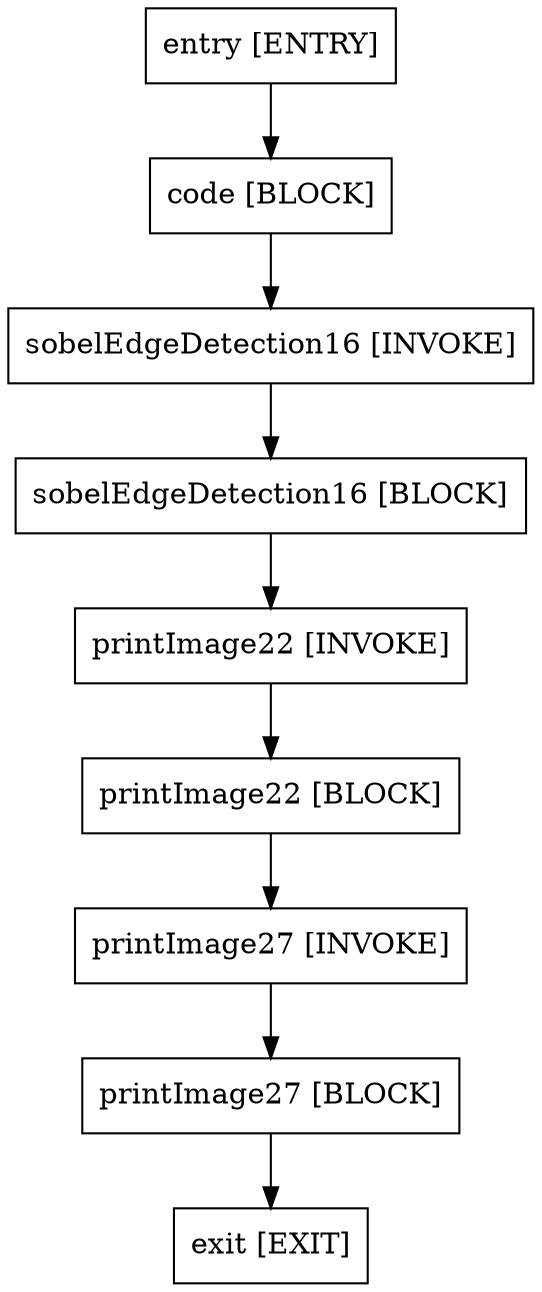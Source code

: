digraph main{
"entry [ENTRY]"[shape=box];
"code [BLOCK]"[shape=box];
"sobelEdgeDetection16 [INVOKE]"[shape=box];
"sobelEdgeDetection16 [BLOCK]"[shape=box];
"printImage22 [INVOKE]"[shape=box];
"printImage22 [BLOCK]"[shape=box];
"printImage27 [INVOKE]"[shape=box];
"printImage27 [BLOCK]"[shape=box];
"exit [EXIT]"[shape=box];
"entry [ENTRY]"->"code [BLOCK]";
"code [BLOCK]"->"sobelEdgeDetection16 [INVOKE]";
"sobelEdgeDetection16 [INVOKE]"->"sobelEdgeDetection16 [BLOCK]";
"sobelEdgeDetection16 [BLOCK]"->"printImage22 [INVOKE]";
"printImage22 [INVOKE]"->"printImage22 [BLOCK]";
"printImage22 [BLOCK]"->"printImage27 [INVOKE]";
"printImage27 [INVOKE]"->"printImage27 [BLOCK]";
"printImage27 [BLOCK]"->"exit [EXIT]";

}
